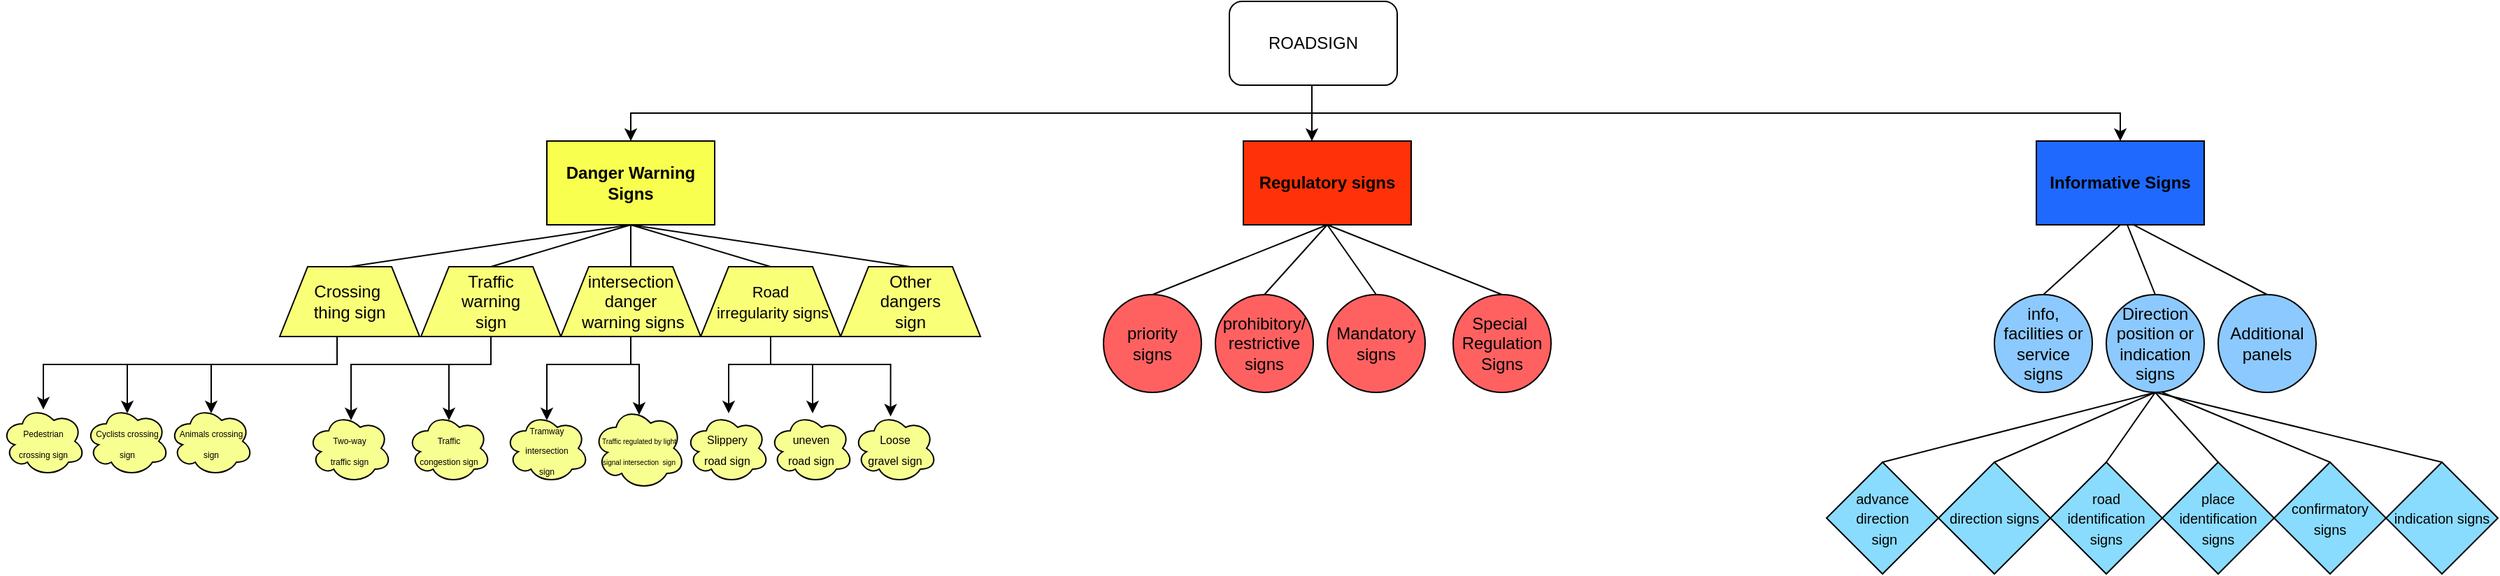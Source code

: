 <mxfile version="21.2.9" type="google">
  <diagram name="Página-1" id="oj2bcZMRYnjlHSExaCj5">
    <mxGraphModel grid="1" page="1" gridSize="10" guides="1" tooltips="1" connect="1" arrows="1" fold="1" pageScale="1" pageWidth="827" pageHeight="1169" math="0" shadow="0">
      <root>
        <mxCell id="0" />
        <mxCell id="1" parent="0" />
        <mxCell id="nE6U7kxnwcxLrhH5e5qr-16" style="edgeStyle=orthogonalEdgeStyle;rounded=0;orthogonalLoop=1;jettySize=auto;html=1;exitX=0.5;exitY=1;exitDx=0;exitDy=0;" edge="1" parent="1" target="nE6U7kxnwcxLrhH5e5qr-3">
          <mxGeometry relative="1" as="geometry">
            <Array as="points">
              <mxPoint x="377" y="160" />
              <mxPoint x="-110" y="160" />
            </Array>
            <mxPoint x="377" y="140" as="sourcePoint" />
          </mxGeometry>
        </mxCell>
        <mxCell id="nE6U7kxnwcxLrhH5e5qr-17" style="edgeStyle=orthogonalEdgeStyle;rounded=0;orthogonalLoop=1;jettySize=auto;html=1;exitX=0.5;exitY=1;exitDx=0;exitDy=0;" edge="1" parent="1" target="nE6U7kxnwcxLrhH5e5qr-4">
          <mxGeometry relative="1" as="geometry">
            <Array as="points">
              <mxPoint x="377" y="170" />
              <mxPoint x="377" y="170" />
            </Array>
            <mxPoint x="377" y="140" as="sourcePoint" />
          </mxGeometry>
        </mxCell>
        <mxCell id="nE6U7kxnwcxLrhH5e5qr-18" style="edgeStyle=orthogonalEdgeStyle;rounded=0;orthogonalLoop=1;jettySize=auto;html=1;exitX=0.5;exitY=1;exitDx=0;exitDy=0;" edge="1" parent="1" target="nE6U7kxnwcxLrhH5e5qr-5">
          <mxGeometry relative="1" as="geometry">
            <Array as="points">
              <mxPoint x="377" y="160" />
              <mxPoint x="955" y="160" />
            </Array>
            <mxPoint x="377" y="140" as="sourcePoint" />
          </mxGeometry>
        </mxCell>
        <mxCell id="nE6U7kxnwcxLrhH5e5qr-2" value="ROADSIGN" style="rounded=1;whiteSpace=wrap;html=1;" vertex="1" parent="1">
          <mxGeometry x="318" y="80" width="120" height="60" as="geometry" />
        </mxCell>
        <mxCell id="nE6U7kxnwcxLrhH5e5qr-3" value="&lt;b&gt;Danger Warning Signs&lt;/b&gt;" style="rounded=0;whiteSpace=wrap;html=1;fillColor=#F9FF4F;" vertex="1" parent="1">
          <mxGeometry x="-170" y="180" width="120" height="60" as="geometry" />
        </mxCell>
        <mxCell id="nE6U7kxnwcxLrhH5e5qr-4" value="&lt;b&gt;Regulatory signs&lt;/b&gt;" style="rounded=0;whiteSpace=wrap;html=1;fillColor=#FF3108;" vertex="1" parent="1">
          <mxGeometry x="328" y="180" width="120" height="60" as="geometry" />
        </mxCell>
        <mxCell id="nE6U7kxnwcxLrhH5e5qr-5" value="&lt;b&gt;Informative Signs&lt;/b&gt;" style="rounded=0;whiteSpace=wrap;html=1;fillColor=#1F69FF;" vertex="1" parent="1">
          <mxGeometry x="895" y="180" width="120" height="60" as="geometry" />
        </mxCell>
        <mxCell id="nE6U7kxnwcxLrhH5e5qr-6" value="priority&lt;br&gt;signs" style="ellipse;whiteSpace=wrap;html=1;aspect=fixed;fillColor=#FF6161;" vertex="1" parent="1">
          <mxGeometry x="228" y="290" width="70" height="70" as="geometry" />
        </mxCell>
        <mxCell id="nE6U7kxnwcxLrhH5e5qr-7" value="prohibitory/&lt;br&gt;restrictive signs" style="ellipse;whiteSpace=wrap;html=1;aspect=fixed;fillColor=#FF6161;" vertex="1" parent="1">
          <mxGeometry x="308" y="290" width="70" height="70" as="geometry" />
        </mxCell>
        <mxCell id="nE6U7kxnwcxLrhH5e5qr-8" value="Mandatory signs" style="ellipse;whiteSpace=wrap;html=1;aspect=fixed;fillColor=#FF6161;" vertex="1" parent="1">
          <mxGeometry x="388" y="290" width="70" height="70" as="geometry" />
        </mxCell>
        <mxCell id="nE6U7kxnwcxLrhH5e5qr-9" value="Special&amp;nbsp;&lt;br&gt;Regulation&lt;br&gt;Signs" style="ellipse;whiteSpace=wrap;html=1;aspect=fixed;fillColor=#FF6161;" vertex="1" parent="1">
          <mxGeometry x="478" y="290" width="70" height="70" as="geometry" />
        </mxCell>
        <mxCell id="nE6U7kxnwcxLrhH5e5qr-21" value="info, facilities or service signs" style="ellipse;whiteSpace=wrap;html=1;aspect=fixed;fillColor=#8CC9FF;" vertex="1" parent="1">
          <mxGeometry x="865" y="290" width="70" height="70" as="geometry" />
        </mxCell>
        <mxCell id="nE6U7kxnwcxLrhH5e5qr-22" value="Direction position or indication signs" style="ellipse;whiteSpace=wrap;html=1;aspect=fixed;fillColor=#8CC9FF;" vertex="1" parent="1">
          <mxGeometry x="945" y="290" width="70" height="70" as="geometry" />
        </mxCell>
        <mxCell id="nE6U7kxnwcxLrhH5e5qr-23" value="Additional panels" style="ellipse;whiteSpace=wrap;html=1;aspect=fixed;fillColor=#8CC9FF;" vertex="1" parent="1">
          <mxGeometry x="1025" y="290" width="70" height="70" as="geometry" />
        </mxCell>
        <mxCell id="nE6U7kxnwcxLrhH5e5qr-29" value="&lt;font style=&quot;font-size: 10px;&quot;&gt;advance direction&lt;br&gt;&amp;nbsp;sign&lt;/font&gt;" style="rhombus;whiteSpace=wrap;html=1;fillColor=#8ADCFF;" vertex="1" parent="1">
          <mxGeometry x="745" y="410" width="80" height="80" as="geometry" />
        </mxCell>
        <mxCell id="nE6U7kxnwcxLrhH5e5qr-31" value="&lt;font style=&quot;font-size: 10px;&quot;&gt;direction signs&lt;/font&gt;" style="rhombus;whiteSpace=wrap;html=1;fillColor=#8ADCFF;" vertex="1" parent="1">
          <mxGeometry x="825" y="410" width="80" height="80" as="geometry" />
        </mxCell>
        <mxCell id="nE6U7kxnwcxLrhH5e5qr-33" value="&lt;font style=&quot;font-size: 10px;&quot;&gt;road identification signs&lt;/font&gt;" style="rhombus;whiteSpace=wrap;html=1;fillColor=#8ADCFF;" vertex="1" parent="1">
          <mxGeometry x="905" y="410" width="80" height="80" as="geometry" />
        </mxCell>
        <mxCell id="nE6U7kxnwcxLrhH5e5qr-35" value="&lt;font style=&quot;font-size: 10px;&quot;&gt;place identification signs&lt;/font&gt;" style="rhombus;whiteSpace=wrap;html=1;fillColor=#8ADCFF;" vertex="1" parent="1">
          <mxGeometry x="985" y="410" width="80" height="80" as="geometry" />
        </mxCell>
        <mxCell id="nE6U7kxnwcxLrhH5e5qr-37" value="&lt;font style=&quot;font-size: 10px;&quot;&gt;confirmatory signs&lt;/font&gt;" style="rhombus;whiteSpace=wrap;html=1;fillColor=#8ADCFF;" vertex="1" parent="1">
          <mxGeometry x="1065" y="410" width="80" height="80" as="geometry" />
        </mxCell>
        <mxCell id="nE6U7kxnwcxLrhH5e5qr-39" value="&lt;font style=&quot;font-size: 10px;&quot;&gt;indication signs&lt;/font&gt;" style="rhombus;whiteSpace=wrap;html=1;fillColor=#8ADCFF;" vertex="1" parent="1">
          <mxGeometry x="1145" y="410" width="80" height="80" as="geometry" />
        </mxCell>
        <mxCell id="nE6U7kxnwcxLrhH5e5qr-41" value="" style="endArrow=none;html=1;rounded=0;exitX=0.5;exitY=0;exitDx=0;exitDy=0;entryX=0.5;entryY=1;entryDx=0;entryDy=0;" edge="1" parent="1" source="nE6U7kxnwcxLrhH5e5qr-29" target="nE6U7kxnwcxLrhH5e5qr-22">
          <mxGeometry width="50" height="50" relative="1" as="geometry">
            <mxPoint x="515" y="400" as="sourcePoint" />
            <mxPoint x="565" y="350" as="targetPoint" />
          </mxGeometry>
        </mxCell>
        <mxCell id="nE6U7kxnwcxLrhH5e5qr-42" value="" style="endArrow=none;html=1;rounded=0;exitX=0.5;exitY=0;exitDx=0;exitDy=0;entryX=0.5;entryY=1;entryDx=0;entryDy=0;" edge="1" parent="1" source="nE6U7kxnwcxLrhH5e5qr-31" target="nE6U7kxnwcxLrhH5e5qr-22">
          <mxGeometry width="50" height="50" relative="1" as="geometry">
            <mxPoint x="385" y="430" as="sourcePoint" />
            <mxPoint x="575" y="360" as="targetPoint" />
          </mxGeometry>
        </mxCell>
        <mxCell id="nE6U7kxnwcxLrhH5e5qr-43" value="" style="endArrow=none;html=1;rounded=0;exitX=0.5;exitY=0;exitDx=0;exitDy=0;entryX=0.5;entryY=1;entryDx=0;entryDy=0;" edge="1" parent="1" source="nE6U7kxnwcxLrhH5e5qr-33" target="nE6U7kxnwcxLrhH5e5qr-22">
          <mxGeometry width="50" height="50" relative="1" as="geometry">
            <mxPoint x="395" y="440" as="sourcePoint" />
            <mxPoint x="585" y="370" as="targetPoint" />
          </mxGeometry>
        </mxCell>
        <mxCell id="nE6U7kxnwcxLrhH5e5qr-44" value="" style="endArrow=none;html=1;rounded=0;exitX=0.5;exitY=0;exitDx=0;exitDy=0;entryX=0.5;entryY=1;entryDx=0;entryDy=0;" edge="1" parent="1" source="nE6U7kxnwcxLrhH5e5qr-35" target="nE6U7kxnwcxLrhH5e5qr-22">
          <mxGeometry width="50" height="50" relative="1" as="geometry">
            <mxPoint x="405" y="450" as="sourcePoint" />
            <mxPoint x="565" y="350" as="targetPoint" />
          </mxGeometry>
        </mxCell>
        <mxCell id="nE6U7kxnwcxLrhH5e5qr-45" value="" style="endArrow=none;html=1;rounded=0;exitX=0.5;exitY=0;exitDx=0;exitDy=0;" edge="1" parent="1" source="nE6U7kxnwcxLrhH5e5qr-37">
          <mxGeometry width="50" height="50" relative="1" as="geometry">
            <mxPoint x="415" y="460" as="sourcePoint" />
            <mxPoint x="985" y="360" as="targetPoint" />
          </mxGeometry>
        </mxCell>
        <mxCell id="nE6U7kxnwcxLrhH5e5qr-46" value="" style="endArrow=none;html=1;rounded=0;exitX=0.5;exitY=0;exitDx=0;exitDy=0;entryX=0.5;entryY=1;entryDx=0;entryDy=0;" edge="1" parent="1" source="nE6U7kxnwcxLrhH5e5qr-39" target="nE6U7kxnwcxLrhH5e5qr-22">
          <mxGeometry width="50" height="50" relative="1" as="geometry">
            <mxPoint x="425" y="470" as="sourcePoint" />
            <mxPoint x="565" y="350" as="targetPoint" />
          </mxGeometry>
        </mxCell>
        <mxCell id="nE6U7kxnwcxLrhH5e5qr-50" value="" style="endArrow=none;html=1;rounded=0;exitX=0.5;exitY=0;exitDx=0;exitDy=0;" edge="1" parent="1" source="nE6U7kxnwcxLrhH5e5qr-6">
          <mxGeometry width="50" height="50" relative="1" as="geometry">
            <mxPoint x="338" y="300" as="sourcePoint" />
            <mxPoint x="388" y="240" as="targetPoint" />
          </mxGeometry>
        </mxCell>
        <mxCell id="nE6U7kxnwcxLrhH5e5qr-51" value="" style="endArrow=none;html=1;rounded=0;exitX=0.5;exitY=0;exitDx=0;exitDy=0;" edge="1" parent="1" source="nE6U7kxnwcxLrhH5e5qr-7">
          <mxGeometry width="50" height="50" relative="1" as="geometry">
            <mxPoint x="273" y="300" as="sourcePoint" />
            <mxPoint x="388" y="240" as="targetPoint" />
          </mxGeometry>
        </mxCell>
        <mxCell id="nE6U7kxnwcxLrhH5e5qr-52" value="" style="endArrow=none;html=1;rounded=0;exitX=0.5;exitY=0;exitDx=0;exitDy=0;entryX=0.5;entryY=1;entryDx=0;entryDy=0;" edge="1" parent="1" source="nE6U7kxnwcxLrhH5e5qr-8" target="nE6U7kxnwcxLrhH5e5qr-4">
          <mxGeometry width="50" height="50" relative="1" as="geometry">
            <mxPoint x="283" y="310" as="sourcePoint" />
            <mxPoint x="408" y="270" as="targetPoint" />
          </mxGeometry>
        </mxCell>
        <mxCell id="nE6U7kxnwcxLrhH5e5qr-53" value="" style="endArrow=none;html=1;rounded=0;exitX=0.5;exitY=0;exitDx=0;exitDy=0;entryX=0.5;entryY=1;entryDx=0;entryDy=0;" edge="1" parent="1" source="nE6U7kxnwcxLrhH5e5qr-9" target="nE6U7kxnwcxLrhH5e5qr-4">
          <mxGeometry width="50" height="50" relative="1" as="geometry">
            <mxPoint x="293" y="320" as="sourcePoint" />
            <mxPoint x="418" y="280" as="targetPoint" />
          </mxGeometry>
        </mxCell>
        <mxCell id="pzZld_6cBgIOLbQjKJmZ-5" value="" style="edgeStyle=orthogonalEdgeStyle;rounded=0;orthogonalLoop=1;jettySize=auto;html=1;entryX=0.487;entryY=0.046;entryDx=0;entryDy=0;entryPerimeter=0;" edge="1" parent="1" source="nE6U7kxnwcxLrhH5e5qr-56" target="pzZld_6cBgIOLbQjKJmZ-1">
          <mxGeometry relative="1" as="geometry">
            <Array as="points">
              <mxPoint x="-320" y="340" />
              <mxPoint x="-530" y="340" />
              <mxPoint x="-530" y="372" />
            </Array>
          </mxGeometry>
        </mxCell>
        <mxCell id="hweIzalyGOuzVSof_-sQ-5" style="edgeStyle=orthogonalEdgeStyle;rounded=0;orthogonalLoop=1;jettySize=auto;html=1;entryX=0.5;entryY=0.1;entryDx=0;entryDy=0;entryPerimeter=0;" edge="1" parent="1" source="nE6U7kxnwcxLrhH5e5qr-56" target="hweIzalyGOuzVSof_-sQ-4">
          <mxGeometry relative="1" as="geometry">
            <mxPoint x="-340" y="370" as="targetPoint" />
            <Array as="points">
              <mxPoint x="-320" y="340" />
              <mxPoint x="-470" y="340" />
            </Array>
          </mxGeometry>
        </mxCell>
        <mxCell id="hweIzalyGOuzVSof_-sQ-7" style="edgeStyle=orthogonalEdgeStyle;rounded=0;orthogonalLoop=1;jettySize=auto;html=1;entryX=0.5;entryY=0.1;entryDx=0;entryDy=0;entryPerimeter=0;" edge="1" parent="1" source="nE6U7kxnwcxLrhH5e5qr-56" target="hweIzalyGOuzVSof_-sQ-6">
          <mxGeometry relative="1" as="geometry">
            <Array as="points">
              <mxPoint x="-320" y="340" />
              <mxPoint x="-410" y="340" />
            </Array>
          </mxGeometry>
        </mxCell>
        <mxCell id="nE6U7kxnwcxLrhH5e5qr-56" value="Crossing&amp;nbsp;&lt;br&gt;thing sign" style="shape=trapezoid;perimeter=trapezoidPerimeter;whiteSpace=wrap;html=1;fixedSize=1;fillColor=#FAFF78;" vertex="1" parent="1">
          <mxGeometry x="-361" y="270" width="100" height="50" as="geometry" />
        </mxCell>
        <mxCell id="nE6U7kxnwcxLrhH5e5qr-57" value="Other &lt;br&gt;dangers&lt;br&gt;sign" style="shape=trapezoid;perimeter=trapezoidPerimeter;whiteSpace=wrap;html=1;fixedSize=1;fillColor=#FAFF78;" vertex="1" parent="1">
          <mxGeometry x="40" y="270" width="100" height="50" as="geometry" />
        </mxCell>
        <mxCell id="hweIzalyGOuzVSof_-sQ-9" style="edgeStyle=orthogonalEdgeStyle;rounded=0;orthogonalLoop=1;jettySize=auto;html=1;" edge="1" parent="1" source="nE6U7kxnwcxLrhH5e5qr-58">
          <mxGeometry relative="1" as="geometry">
            <Array as="points">
              <mxPoint x="-210" y="340" />
              <mxPoint x="-310" y="340" />
            </Array>
            <mxPoint x="-310" y="380" as="targetPoint" />
          </mxGeometry>
        </mxCell>
        <mxCell id="hweIzalyGOuzVSof_-sQ-11" style="edgeStyle=orthogonalEdgeStyle;rounded=0;orthogonalLoop=1;jettySize=auto;html=1;entryX=0.5;entryY=0.1;entryDx=0;entryDy=0;entryPerimeter=0;" edge="1" parent="1" source="nE6U7kxnwcxLrhH5e5qr-58" target="hweIzalyGOuzVSof_-sQ-10">
          <mxGeometry relative="1" as="geometry">
            <Array as="points">
              <mxPoint x="-210" y="340" />
              <mxPoint x="-240" y="340" />
            </Array>
          </mxGeometry>
        </mxCell>
        <mxCell id="nE6U7kxnwcxLrhH5e5qr-58" value="Traffic&lt;br&gt;&amp;nbsp;warning&amp;nbsp;&lt;br&gt;sign" style="shape=trapezoid;perimeter=trapezoidPerimeter;whiteSpace=wrap;html=1;fixedSize=1;fillColor=#FAFF78;" vertex="1" parent="1">
          <mxGeometry x="-260" y="270" width="100" height="50" as="geometry" />
        </mxCell>
        <mxCell id="hweIzalyGOuzVSof_-sQ-2" style="edgeStyle=orthogonalEdgeStyle;rounded=0;orthogonalLoop=1;jettySize=auto;html=1;exitX=0.5;exitY=1;exitDx=0;exitDy=0;" edge="1" parent="1" source="nE6U7kxnwcxLrhH5e5qr-59" target="hweIzalyGOuzVSof_-sQ-16">
          <mxGeometry relative="1" as="geometry">
            <mxPoint x="-30" y="380" as="targetPoint" />
            <Array as="points">
              <mxPoint x="-10" y="340" />
              <mxPoint x="-40" y="340" />
            </Array>
          </mxGeometry>
        </mxCell>
        <mxCell id="hweIzalyGOuzVSof_-sQ-20" style="edgeStyle=orthogonalEdgeStyle;rounded=0;orthogonalLoop=1;jettySize=auto;html=1;" edge="1" parent="1" source="nE6U7kxnwcxLrhH5e5qr-59" target="hweIzalyGOuzVSof_-sQ-18">
          <mxGeometry relative="1" as="geometry">
            <Array as="points">
              <mxPoint x="-10" y="340" />
              <mxPoint x="20" y="340" />
            </Array>
          </mxGeometry>
        </mxCell>
        <mxCell id="hweIzalyGOuzVSof_-sQ-21" style="edgeStyle=orthogonalEdgeStyle;rounded=0;orthogonalLoop=1;jettySize=auto;html=1;entryX=0.446;entryY=0.046;entryDx=0;entryDy=0;entryPerimeter=0;" edge="1" parent="1" source="nE6U7kxnwcxLrhH5e5qr-59" target="hweIzalyGOuzVSof_-sQ-19">
          <mxGeometry relative="1" as="geometry">
            <Array as="points">
              <mxPoint x="-10" y="340" />
              <mxPoint x="76" y="340" />
            </Array>
          </mxGeometry>
        </mxCell>
        <mxCell id="nE6U7kxnwcxLrhH5e5qr-59" value="&lt;font style=&quot;font-size: 11px;&quot;&gt;Road&lt;br&gt;&amp;nbsp;irregularity signs&lt;/font&gt;" style="shape=trapezoid;perimeter=trapezoidPerimeter;whiteSpace=wrap;html=1;fixedSize=1;fillColor=#FAFF78;" vertex="1" parent="1">
          <mxGeometry x="-60" y="270" width="100" height="50" as="geometry" />
        </mxCell>
        <mxCell id="hweIzalyGOuzVSof_-sQ-14" style="edgeStyle=orthogonalEdgeStyle;rounded=0;orthogonalLoop=1;jettySize=auto;html=1;entryX=0.5;entryY=0.1;entryDx=0;entryDy=0;entryPerimeter=0;" edge="1" parent="1" source="nE6U7kxnwcxLrhH5e5qr-60" target="hweIzalyGOuzVSof_-sQ-12">
          <mxGeometry relative="1" as="geometry">
            <Array as="points">
              <mxPoint x="-110" y="340" />
              <mxPoint x="-170" y="340" />
            </Array>
          </mxGeometry>
        </mxCell>
        <mxCell id="hweIzalyGOuzVSof_-sQ-15" style="edgeStyle=orthogonalEdgeStyle;rounded=0;orthogonalLoop=1;jettySize=auto;html=1;entryX=0.485;entryY=0.102;entryDx=0;entryDy=0;entryPerimeter=0;" edge="1" parent="1" source="nE6U7kxnwcxLrhH5e5qr-60" target="hweIzalyGOuzVSof_-sQ-13">
          <mxGeometry relative="1" as="geometry">
            <mxPoint x="-50" y="370" as="targetPoint" />
            <Array as="points">
              <mxPoint x="-110" y="340" />
              <mxPoint x="-104" y="340" />
              <mxPoint x="-104" y="376" />
            </Array>
          </mxGeometry>
        </mxCell>
        <mxCell id="nE6U7kxnwcxLrhH5e5qr-60" value="intersection danger&lt;br&gt;&amp;nbsp;warning signs" style="shape=trapezoid;perimeter=trapezoidPerimeter;whiteSpace=wrap;html=1;fixedSize=1;fillColor=#FAFF78;" vertex="1" parent="1">
          <mxGeometry x="-160" y="270" width="100" height="50" as="geometry" />
        </mxCell>
        <mxCell id="nE6U7kxnwcxLrhH5e5qr-61" value="" style="endArrow=none;html=1;rounded=0;exitX=0.5;exitY=0;exitDx=0;exitDy=0;" edge="1" parent="1" source="nE6U7kxnwcxLrhH5e5qr-56">
          <mxGeometry width="50" height="50" relative="1" as="geometry">
            <mxPoint x="-160" y="290" as="sourcePoint" />
            <mxPoint x="-110" y="240" as="targetPoint" />
          </mxGeometry>
        </mxCell>
        <mxCell id="nE6U7kxnwcxLrhH5e5qr-62" value="" style="endArrow=none;html=1;rounded=0;exitX=0.5;exitY=0;exitDx=0;exitDy=0;" edge="1" parent="1" source="nE6U7kxnwcxLrhH5e5qr-58">
          <mxGeometry width="50" height="50" relative="1" as="geometry">
            <mxPoint x="-300" y="280" as="sourcePoint" />
            <mxPoint x="-110" y="240" as="targetPoint" />
          </mxGeometry>
        </mxCell>
        <mxCell id="nE6U7kxnwcxLrhH5e5qr-63" value="" style="endArrow=none;html=1;rounded=0;" edge="1" parent="1">
          <mxGeometry width="50" height="50" relative="1" as="geometry">
            <mxPoint x="-110" y="270" as="sourcePoint" />
            <mxPoint x="-110" y="240" as="targetPoint" />
          </mxGeometry>
        </mxCell>
        <mxCell id="nE6U7kxnwcxLrhH5e5qr-64" value="" style="endArrow=none;html=1;rounded=0;exitX=0.5;exitY=0;exitDx=0;exitDy=0;" edge="1" parent="1" source="nE6U7kxnwcxLrhH5e5qr-59">
          <mxGeometry width="50" height="50" relative="1" as="geometry">
            <mxPoint x="-310" y="270" as="sourcePoint" />
            <mxPoint x="-110" y="240" as="targetPoint" />
          </mxGeometry>
        </mxCell>
        <mxCell id="nE6U7kxnwcxLrhH5e5qr-65" value="" style="endArrow=none;html=1;rounded=0;exitX=0.5;exitY=1;exitDx=0;exitDy=0;entryX=0.5;entryY=0;entryDx=0;entryDy=0;" edge="1" parent="1" source="nE6U7kxnwcxLrhH5e5qr-3" target="nE6U7kxnwcxLrhH5e5qr-57">
          <mxGeometry width="50" height="50" relative="1" as="geometry">
            <mxPoint x="-120" y="240" as="sourcePoint" />
            <mxPoint x="80" y="210" as="targetPoint" />
          </mxGeometry>
        </mxCell>
        <mxCell id="U4w2ZeWZPfvnmJRlAOvP-2" value="" style="endArrow=none;html=1;rounded=0;exitX=0.5;exitY=0;exitDx=0;exitDy=0;entryX=0.5;entryY=1;entryDx=0;entryDy=0;" edge="1" parent="1" source="nE6U7kxnwcxLrhH5e5qr-21" target="nE6U7kxnwcxLrhH5e5qr-5">
          <mxGeometry width="50" height="50" relative="1" as="geometry">
            <mxPoint x="795" y="420" as="sourcePoint" />
            <mxPoint x="990" y="370" as="targetPoint" />
          </mxGeometry>
        </mxCell>
        <mxCell id="U4w2ZeWZPfvnmJRlAOvP-3" value="" style="endArrow=none;html=1;rounded=0;exitX=0.5;exitY=0;exitDx=0;exitDy=0;entryX=0.572;entryY=0.993;entryDx=0;entryDy=0;entryPerimeter=0;" edge="1" parent="1" target="nE6U7kxnwcxLrhH5e5qr-5">
          <mxGeometry width="50" height="50" relative="1" as="geometry">
            <mxPoint x="1060" y="290" as="sourcePoint" />
            <mxPoint x="1115" y="240" as="targetPoint" />
          </mxGeometry>
        </mxCell>
        <mxCell id="U4w2ZeWZPfvnmJRlAOvP-4" value="" style="endArrow=none;html=1;rounded=0;exitX=0.5;exitY=0;exitDx=0;exitDy=0;" edge="1" parent="1">
          <mxGeometry width="50" height="50" relative="1" as="geometry">
            <mxPoint x="980" y="290" as="sourcePoint" />
            <mxPoint x="960" y="240" as="targetPoint" />
          </mxGeometry>
        </mxCell>
        <mxCell id="pzZld_6cBgIOLbQjKJmZ-1" value="&lt;font style=&quot;font-size: 6px;&quot;&gt;Pedestrian &lt;br&gt;crossing sign&lt;/font&gt;" style="ellipse;shape=cloud;whiteSpace=wrap;html=1;fillColor=#F8FF91;align=center;" vertex="1" parent="1">
          <mxGeometry x="-560" y="370" width="60" height="50" as="geometry" />
        </mxCell>
        <mxCell id="hweIzalyGOuzVSof_-sQ-4" value="&lt;span style=&quot;font-size: 6px;&quot;&gt;Cyclists crossing&lt;br&gt;&lt;/span&gt;&lt;font style=&quot;font-size: 6px;&quot;&gt;sign&lt;/font&gt;" style="ellipse;shape=cloud;whiteSpace=wrap;html=1;fillColor=#F8FF91;align=center;" vertex="1" parent="1">
          <mxGeometry x="-500" y="370" width="60" height="50" as="geometry" />
        </mxCell>
        <mxCell id="hweIzalyGOuzVSof_-sQ-6" value="&lt;span style=&quot;font-size: 6px;&quot;&gt;Animals crossing&lt;br&gt;sign&lt;br&gt;&lt;/span&gt;" style="ellipse;shape=cloud;whiteSpace=wrap;html=1;fillColor=#F8FF91;align=center;" vertex="1" parent="1">
          <mxGeometry x="-440" y="370" width="60" height="50" as="geometry" />
        </mxCell>
        <mxCell id="hweIzalyGOuzVSof_-sQ-8" value="&lt;font style=&quot;font-size: 6px;&quot;&gt;Two-way &lt;br&gt;traffic sign&lt;/font&gt;&lt;span style=&quot;font-size: 6px;&quot;&gt;&lt;br&gt;&lt;/span&gt;" style="ellipse;shape=cloud;whiteSpace=wrap;html=1;fillColor=#F8FF91;align=center;" vertex="1" parent="1">
          <mxGeometry x="-341" y="375" width="60" height="50" as="geometry" />
        </mxCell>
        <mxCell id="hweIzalyGOuzVSof_-sQ-10" value="&lt;font style=&quot;font-size: 6px;&quot;&gt;Traffic &lt;br&gt;congestion sign&lt;/font&gt;&lt;span style=&quot;font-size: 6px;&quot;&gt;&lt;br&gt;&lt;/span&gt;" style="ellipse;shape=cloud;whiteSpace=wrap;html=1;fillColor=#F8FF91;align=center;" vertex="1" parent="1">
          <mxGeometry x="-270" y="375" width="60" height="50" as="geometry" />
        </mxCell>
        <mxCell id="hweIzalyGOuzVSof_-sQ-12" value="&lt;span style=&quot;font-size: 6px;&quot;&gt;Tramway &lt;br&gt;intersection&lt;br&gt;sign&lt;br&gt;&lt;/span&gt;" style="ellipse;shape=cloud;whiteSpace=wrap;html=1;fillColor=#F8FF91;align=center;" vertex="1" parent="1">
          <mxGeometry x="-200" y="375" width="60" height="50" as="geometry" />
        </mxCell>
        <mxCell id="hweIzalyGOuzVSof_-sQ-13" value="&lt;font style=&quot;font-size: 5px;&quot;&gt;Traffic regulated by light &lt;br&gt;signal intersection&amp;nbsp;&amp;nbsp;sign&lt;/font&gt;&lt;span style=&quot;font-size: 6px;&quot;&gt;&lt;br&gt;&lt;/span&gt;" style="ellipse;shape=cloud;whiteSpace=wrap;html=1;fillColor=#F8FF91;align=center;rotation=0;" vertex="1" parent="1">
          <mxGeometry x="-137" y="370" width="66" height="60" as="geometry" />
        </mxCell>
        <mxCell id="hweIzalyGOuzVSof_-sQ-16" value="&lt;font style=&quot;font-size: 8px;&quot;&gt;Slippery &lt;br&gt;road sign&lt;/font&gt;" style="ellipse;shape=cloud;whiteSpace=wrap;html=1;fillColor=#F8FF91;align=center;" vertex="1" parent="1">
          <mxGeometry x="-71" y="375" width="60" height="50" as="geometry" />
        </mxCell>
        <mxCell id="hweIzalyGOuzVSof_-sQ-18" value="&lt;font style=&quot;font-size: 8px;&quot;&gt;uneven &lt;br&gt;road sign&lt;/font&gt;" style="ellipse;shape=cloud;whiteSpace=wrap;html=1;fillColor=#F8FF91;align=center;" vertex="1" parent="1">
          <mxGeometry x="-11" y="375" width="60" height="50" as="geometry" />
        </mxCell>
        <mxCell id="hweIzalyGOuzVSof_-sQ-19" value="&lt;font style=&quot;font-size: 8px;&quot;&gt;Loose gravel&amp;nbsp;sign&lt;/font&gt;" style="ellipse;shape=cloud;whiteSpace=wrap;html=1;fillColor=#F8FF91;align=center;" vertex="1" parent="1">
          <mxGeometry x="49" y="375" width="60" height="50" as="geometry" />
        </mxCell>
      </root>
    </mxGraphModel>
  </diagram>
</mxfile>

